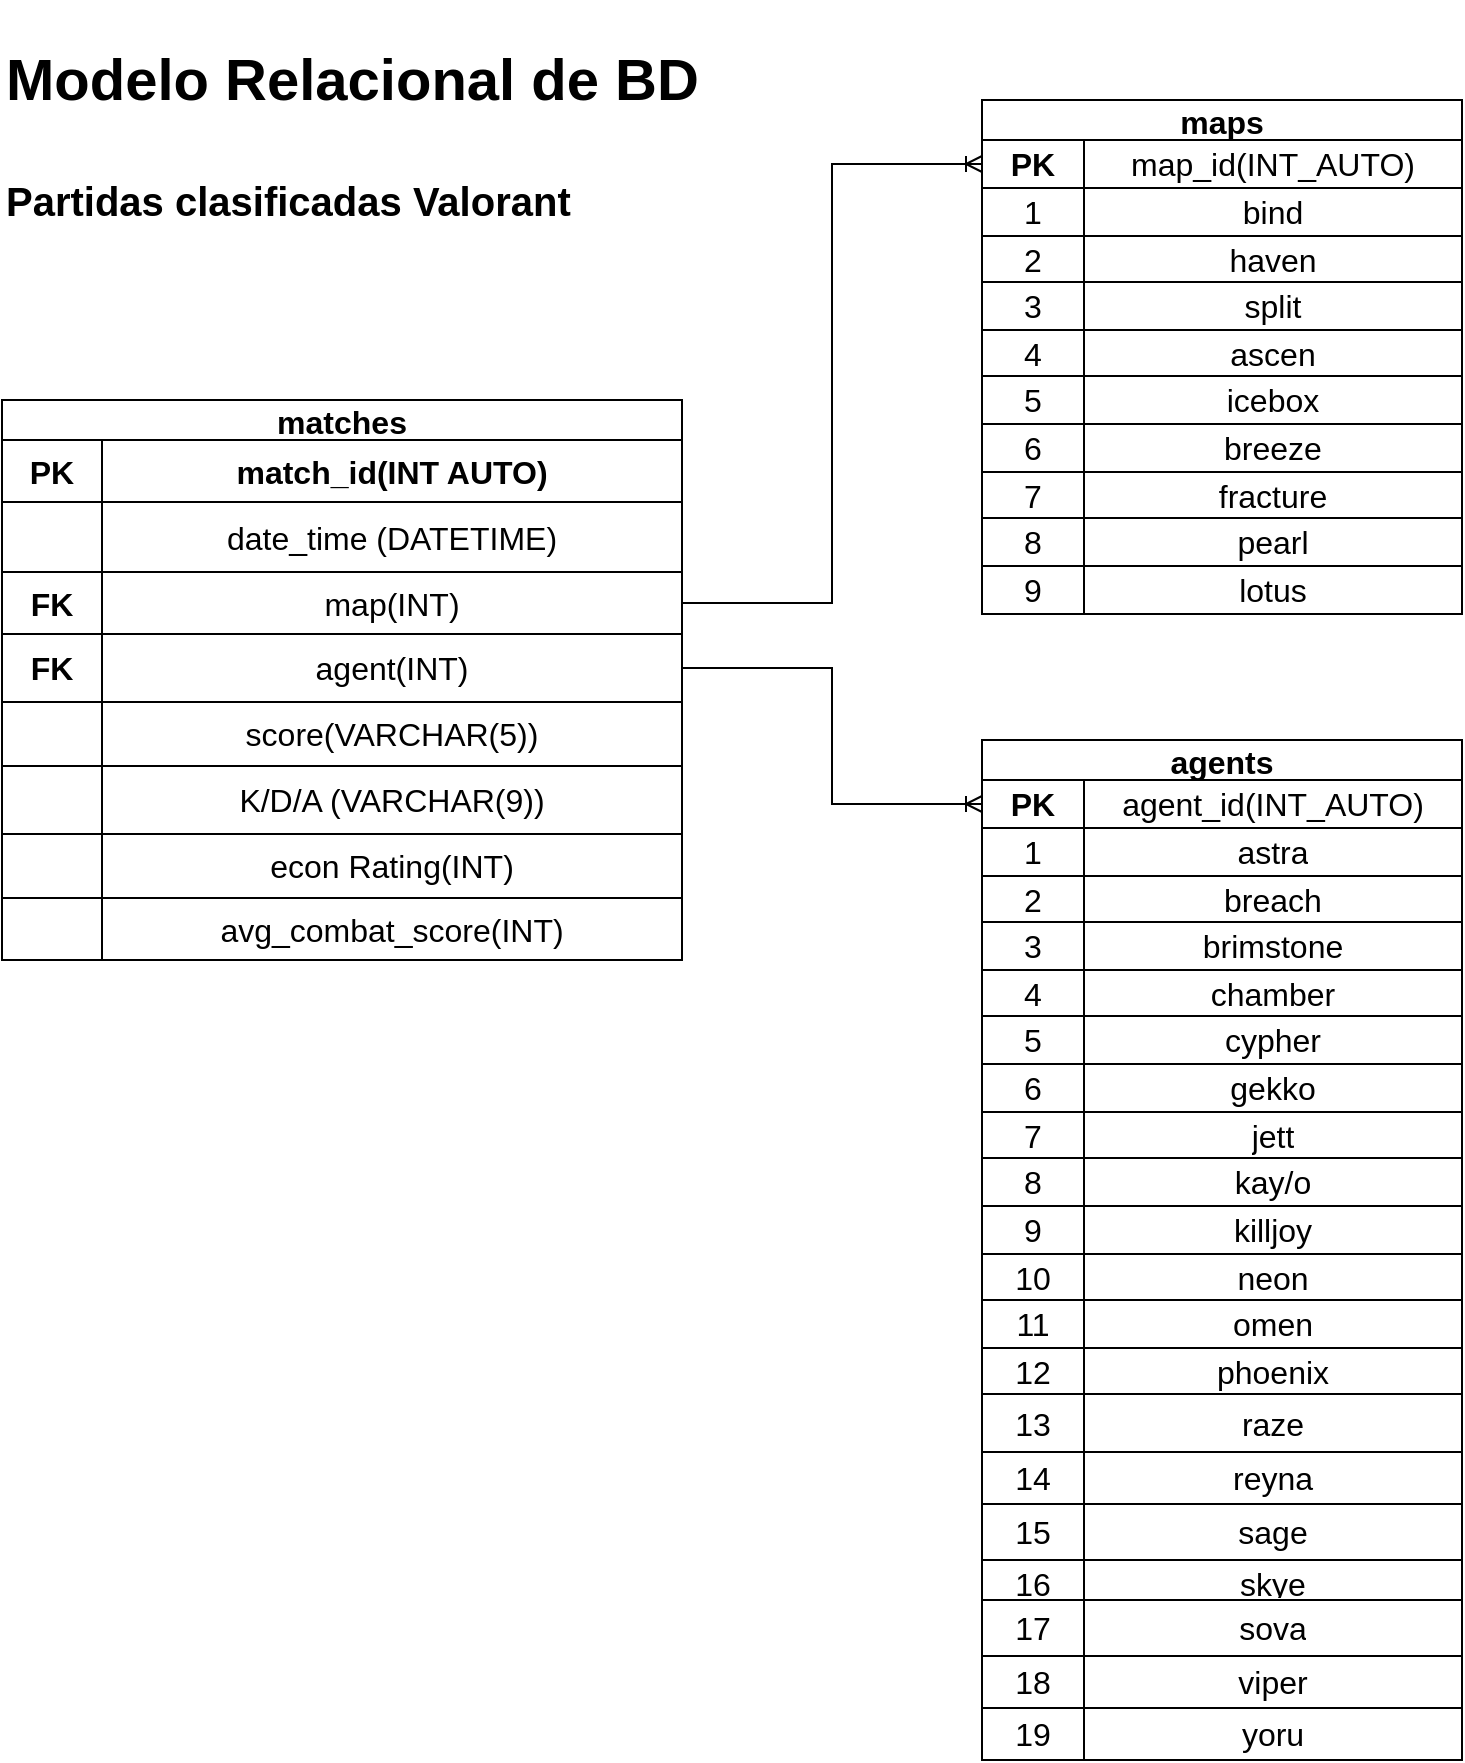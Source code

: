 <mxfile version="21.1.0">
  <diagram name="Page-1" id="9jt-Ksy0k1KrUPwHcIz0">
    <mxGraphModel dx="1078" dy="1704" grid="1" gridSize="10" guides="1" tooltips="1" connect="1" arrows="1" fold="1" page="1" pageScale="1" pageWidth="850" pageHeight="1100" math="0" shadow="0">
      <root>
        <mxCell id="0" />
        <mxCell id="1" parent="0" />
        <mxCell id="o6MVL9wAELzBekAkcaxR-25" value="Modelo Relacional de BD" style="text;html=1;strokeColor=none;fillColor=none;align=left;verticalAlign=middle;whiteSpace=wrap;rounded=0;fontSize=29;fontStyle=1" vertex="1" parent="1">
          <mxGeometry x="30" y="30" width="360" height="80" as="geometry" />
        </mxCell>
        <mxCell id="o6MVL9wAELzBekAkcaxR-26" value="&lt;font style=&quot;font-size: 20px;&quot;&gt;Partidas clasificadas Valorant&lt;/font&gt;" style="text;html=1;strokeColor=none;fillColor=none;align=left;verticalAlign=middle;whiteSpace=wrap;rounded=0;fontSize=24;fontStyle=1" vertex="1" parent="1">
          <mxGeometry x="30" y="110" width="320" height="40" as="geometry" />
        </mxCell>
        <mxCell id="o6MVL9wAELzBekAkcaxR-37" value="matches" style="shape=table;startSize=20;container=1;collapsible=0;childLayout=tableLayout;strokeColor=default;fontSize=16;fontStyle=1" vertex="1" parent="1">
          <mxGeometry x="30" y="230" width="340" height="280" as="geometry" />
        </mxCell>
        <mxCell id="o6MVL9wAELzBekAkcaxR-38" value="" style="shape=tableRow;horizontal=0;startSize=0;swimlaneHead=0;swimlaneBody=0;strokeColor=inherit;top=0;left=0;bottom=0;right=0;collapsible=0;dropTarget=0;fillColor=none;points=[[0,0.5],[1,0.5]];portConstraint=eastwest;fontSize=16;" vertex="1" parent="o6MVL9wAELzBekAkcaxR-37">
          <mxGeometry y="20" width="340" height="31" as="geometry" />
        </mxCell>
        <mxCell id="o6MVL9wAELzBekAkcaxR-39" value="&lt;b&gt;PK&lt;/b&gt;" style="shape=partialRectangle;html=1;whiteSpace=wrap;connectable=0;strokeColor=inherit;overflow=hidden;fillColor=none;top=0;left=0;bottom=0;right=0;pointerEvents=1;fontSize=16;" vertex="1" parent="o6MVL9wAELzBekAkcaxR-38">
          <mxGeometry width="50" height="31" as="geometry">
            <mxRectangle width="50" height="31" as="alternateBounds" />
          </mxGeometry>
        </mxCell>
        <mxCell id="o6MVL9wAELzBekAkcaxR-40" value="&lt;b&gt;match_id(INT AUTO)&lt;/b&gt;" style="shape=partialRectangle;html=1;whiteSpace=wrap;connectable=0;strokeColor=inherit;overflow=hidden;fillColor=none;top=0;left=0;bottom=0;right=0;pointerEvents=1;fontSize=16;" vertex="1" parent="o6MVL9wAELzBekAkcaxR-38">
          <mxGeometry x="50" width="290" height="31" as="geometry">
            <mxRectangle width="290" height="31" as="alternateBounds" />
          </mxGeometry>
        </mxCell>
        <mxCell id="o6MVL9wAELzBekAkcaxR-42" value="" style="shape=tableRow;horizontal=0;startSize=0;swimlaneHead=0;swimlaneBody=0;strokeColor=inherit;top=0;left=0;bottom=0;right=0;collapsible=0;dropTarget=0;fillColor=none;points=[[0,0.5],[1,0.5]];portConstraint=eastwest;fontSize=16;" vertex="1" parent="o6MVL9wAELzBekAkcaxR-37">
          <mxGeometry y="51" width="340" height="35" as="geometry" />
        </mxCell>
        <mxCell id="o6MVL9wAELzBekAkcaxR-43" value="" style="shape=partialRectangle;html=1;whiteSpace=wrap;connectable=0;strokeColor=inherit;overflow=hidden;fillColor=none;top=0;left=0;bottom=0;right=0;pointerEvents=1;fontSize=16;" vertex="1" parent="o6MVL9wAELzBekAkcaxR-42">
          <mxGeometry width="50" height="35" as="geometry">
            <mxRectangle width="50" height="35" as="alternateBounds" />
          </mxGeometry>
        </mxCell>
        <mxCell id="o6MVL9wAELzBekAkcaxR-44" value="date_time (DATETIME)" style="shape=partialRectangle;html=1;whiteSpace=wrap;connectable=0;strokeColor=inherit;overflow=hidden;fillColor=none;top=0;left=0;bottom=0;right=0;pointerEvents=1;fontSize=16;" vertex="1" parent="o6MVL9wAELzBekAkcaxR-42">
          <mxGeometry x="50" width="290" height="35" as="geometry">
            <mxRectangle width="290" height="35" as="alternateBounds" />
          </mxGeometry>
        </mxCell>
        <mxCell id="o6MVL9wAELzBekAkcaxR-46" value="" style="shape=tableRow;horizontal=0;startSize=0;swimlaneHead=0;swimlaneBody=0;strokeColor=inherit;top=0;left=0;bottom=0;right=0;collapsible=0;dropTarget=0;fillColor=none;points=[[0,0.5],[1,0.5]];portConstraint=eastwest;fontSize=16;" vertex="1" parent="o6MVL9wAELzBekAkcaxR-37">
          <mxGeometry y="86" width="340" height="31" as="geometry" />
        </mxCell>
        <mxCell id="o6MVL9wAELzBekAkcaxR-47" value="&lt;b&gt;FK&lt;/b&gt;" style="shape=partialRectangle;html=1;whiteSpace=wrap;connectable=0;strokeColor=inherit;overflow=hidden;fillColor=none;top=0;left=0;bottom=0;right=0;pointerEvents=1;fontSize=16;" vertex="1" parent="o6MVL9wAELzBekAkcaxR-46">
          <mxGeometry width="50" height="31" as="geometry">
            <mxRectangle width="50" height="31" as="alternateBounds" />
          </mxGeometry>
        </mxCell>
        <mxCell id="o6MVL9wAELzBekAkcaxR-48" value="map(INT)" style="shape=partialRectangle;html=1;whiteSpace=wrap;connectable=0;strokeColor=inherit;overflow=hidden;fillColor=none;top=0;left=0;bottom=0;right=0;pointerEvents=1;fontSize=16;" vertex="1" parent="o6MVL9wAELzBekAkcaxR-46">
          <mxGeometry x="50" width="290" height="31" as="geometry">
            <mxRectangle width="290" height="31" as="alternateBounds" />
          </mxGeometry>
        </mxCell>
        <mxCell id="o6MVL9wAELzBekAkcaxR-62" style="shape=tableRow;horizontal=0;startSize=0;swimlaneHead=0;swimlaneBody=0;strokeColor=inherit;top=0;left=0;bottom=0;right=0;collapsible=0;dropTarget=0;fillColor=none;points=[[0,0.5],[1,0.5]];portConstraint=eastwest;fontSize=16;" vertex="1" parent="o6MVL9wAELzBekAkcaxR-37">
          <mxGeometry y="117" width="340" height="34" as="geometry" />
        </mxCell>
        <mxCell id="o6MVL9wAELzBekAkcaxR-63" value="&lt;b&gt;FK&lt;/b&gt;" style="shape=partialRectangle;html=1;whiteSpace=wrap;connectable=0;strokeColor=inherit;overflow=hidden;fillColor=none;top=0;left=0;bottom=0;right=0;pointerEvents=1;fontSize=16;" vertex="1" parent="o6MVL9wAELzBekAkcaxR-62">
          <mxGeometry width="50" height="34" as="geometry">
            <mxRectangle width="50" height="34" as="alternateBounds" />
          </mxGeometry>
        </mxCell>
        <mxCell id="o6MVL9wAELzBekAkcaxR-64" value="agent(INT)" style="shape=partialRectangle;html=1;whiteSpace=wrap;connectable=0;strokeColor=inherit;overflow=hidden;fillColor=none;top=0;left=0;bottom=0;right=0;pointerEvents=1;fontSize=16;" vertex="1" parent="o6MVL9wAELzBekAkcaxR-62">
          <mxGeometry x="50" width="290" height="34" as="geometry">
            <mxRectangle width="290" height="34" as="alternateBounds" />
          </mxGeometry>
        </mxCell>
        <mxCell id="o6MVL9wAELzBekAkcaxR-59" style="shape=tableRow;horizontal=0;startSize=0;swimlaneHead=0;swimlaneBody=0;strokeColor=inherit;top=0;left=0;bottom=0;right=0;collapsible=0;dropTarget=0;fillColor=none;points=[[0,0.5],[1,0.5]];portConstraint=eastwest;fontSize=16;" vertex="1" parent="o6MVL9wAELzBekAkcaxR-37">
          <mxGeometry y="151" width="340" height="32" as="geometry" />
        </mxCell>
        <mxCell id="o6MVL9wAELzBekAkcaxR-60" style="shape=partialRectangle;html=1;whiteSpace=wrap;connectable=0;strokeColor=inherit;overflow=hidden;fillColor=none;top=0;left=0;bottom=0;right=0;pointerEvents=1;fontSize=16;" vertex="1" parent="o6MVL9wAELzBekAkcaxR-59">
          <mxGeometry width="50" height="32" as="geometry">
            <mxRectangle width="50" height="32" as="alternateBounds" />
          </mxGeometry>
        </mxCell>
        <mxCell id="o6MVL9wAELzBekAkcaxR-61" value="score(VARCHAR(5))" style="shape=partialRectangle;html=1;whiteSpace=wrap;connectable=0;strokeColor=inherit;overflow=hidden;fillColor=none;top=0;left=0;bottom=0;right=0;pointerEvents=1;fontSize=16;" vertex="1" parent="o6MVL9wAELzBekAkcaxR-59">
          <mxGeometry x="50" width="290" height="32" as="geometry">
            <mxRectangle width="290" height="32" as="alternateBounds" />
          </mxGeometry>
        </mxCell>
        <mxCell id="o6MVL9wAELzBekAkcaxR-56" style="shape=tableRow;horizontal=0;startSize=0;swimlaneHead=0;swimlaneBody=0;strokeColor=inherit;top=0;left=0;bottom=0;right=0;collapsible=0;dropTarget=0;fillColor=none;points=[[0,0.5],[1,0.5]];portConstraint=eastwest;fontSize=16;" vertex="1" parent="o6MVL9wAELzBekAkcaxR-37">
          <mxGeometry y="183" width="340" height="34" as="geometry" />
        </mxCell>
        <mxCell id="o6MVL9wAELzBekAkcaxR-57" style="shape=partialRectangle;html=1;whiteSpace=wrap;connectable=0;strokeColor=inherit;overflow=hidden;fillColor=none;top=0;left=0;bottom=0;right=0;pointerEvents=1;fontSize=16;" vertex="1" parent="o6MVL9wAELzBekAkcaxR-56">
          <mxGeometry width="50" height="34" as="geometry">
            <mxRectangle width="50" height="34" as="alternateBounds" />
          </mxGeometry>
        </mxCell>
        <mxCell id="o6MVL9wAELzBekAkcaxR-58" value="K/D/A (VARCHAR(9))" style="shape=partialRectangle;html=1;whiteSpace=wrap;connectable=0;strokeColor=inherit;overflow=hidden;fillColor=none;top=0;left=0;bottom=0;right=0;pointerEvents=1;fontSize=16;" vertex="1" parent="o6MVL9wAELzBekAkcaxR-56">
          <mxGeometry x="50" width="290" height="34" as="geometry">
            <mxRectangle width="290" height="34" as="alternateBounds" />
          </mxGeometry>
        </mxCell>
        <mxCell id="o6MVL9wAELzBekAkcaxR-53" style="shape=tableRow;horizontal=0;startSize=0;swimlaneHead=0;swimlaneBody=0;strokeColor=inherit;top=0;left=0;bottom=0;right=0;collapsible=0;dropTarget=0;fillColor=none;points=[[0,0.5],[1,0.5]];portConstraint=eastwest;fontSize=16;" vertex="1" parent="o6MVL9wAELzBekAkcaxR-37">
          <mxGeometry y="217" width="340" height="32" as="geometry" />
        </mxCell>
        <mxCell id="o6MVL9wAELzBekAkcaxR-54" style="shape=partialRectangle;html=1;whiteSpace=wrap;connectable=0;strokeColor=inherit;overflow=hidden;fillColor=none;top=0;left=0;bottom=0;right=0;pointerEvents=1;fontSize=16;" vertex="1" parent="o6MVL9wAELzBekAkcaxR-53">
          <mxGeometry width="50" height="32" as="geometry">
            <mxRectangle width="50" height="32" as="alternateBounds" />
          </mxGeometry>
        </mxCell>
        <mxCell id="o6MVL9wAELzBekAkcaxR-55" value="econ Rating(INT)" style="shape=partialRectangle;html=1;whiteSpace=wrap;connectable=0;strokeColor=inherit;overflow=hidden;fillColor=none;top=0;left=0;bottom=0;right=0;pointerEvents=1;fontSize=16;" vertex="1" parent="o6MVL9wAELzBekAkcaxR-53">
          <mxGeometry x="50" width="290" height="32" as="geometry">
            <mxRectangle width="290" height="32" as="alternateBounds" />
          </mxGeometry>
        </mxCell>
        <mxCell id="o6MVL9wAELzBekAkcaxR-65" style="shape=tableRow;horizontal=0;startSize=0;swimlaneHead=0;swimlaneBody=0;strokeColor=inherit;top=0;left=0;bottom=0;right=0;collapsible=0;dropTarget=0;fillColor=none;points=[[0,0.5],[1,0.5]];portConstraint=eastwest;fontSize=16;" vertex="1" parent="o6MVL9wAELzBekAkcaxR-37">
          <mxGeometry y="249" width="340" height="31" as="geometry" />
        </mxCell>
        <mxCell id="o6MVL9wAELzBekAkcaxR-66" style="shape=partialRectangle;html=1;whiteSpace=wrap;connectable=0;strokeColor=inherit;overflow=hidden;fillColor=none;top=0;left=0;bottom=0;right=0;pointerEvents=1;fontSize=16;" vertex="1" parent="o6MVL9wAELzBekAkcaxR-65">
          <mxGeometry width="50" height="31" as="geometry">
            <mxRectangle width="50" height="31" as="alternateBounds" />
          </mxGeometry>
        </mxCell>
        <mxCell id="o6MVL9wAELzBekAkcaxR-67" value="avg_combat_score(INT)" style="shape=partialRectangle;html=1;whiteSpace=wrap;connectable=0;strokeColor=inherit;overflow=hidden;fillColor=none;top=0;left=0;bottom=0;right=0;pointerEvents=1;fontSize=16;" vertex="1" parent="o6MVL9wAELzBekAkcaxR-65">
          <mxGeometry x="50" width="290" height="31" as="geometry">
            <mxRectangle width="290" height="31" as="alternateBounds" />
          </mxGeometry>
        </mxCell>
        <mxCell id="o6MVL9wAELzBekAkcaxR-93" value="agents" style="shape=table;startSize=20;container=1;collapsible=0;childLayout=tableLayout;strokeColor=default;fontSize=16;fontStyle=1" vertex="1" parent="1">
          <mxGeometry x="520" y="400" width="240" height="510" as="geometry" />
        </mxCell>
        <mxCell id="o6MVL9wAELzBekAkcaxR-255" style="shape=tableRow;horizontal=0;startSize=0;swimlaneHead=0;swimlaneBody=0;strokeColor=inherit;top=0;left=0;bottom=0;right=0;collapsible=0;dropTarget=0;fillColor=none;points=[[0,0.5],[1,0.5]];portConstraint=eastwest;fontSize=16;" vertex="1" parent="o6MVL9wAELzBekAkcaxR-93">
          <mxGeometry y="20" width="240" height="24" as="geometry" />
        </mxCell>
        <mxCell id="o6MVL9wAELzBekAkcaxR-256" value="&lt;b&gt;PK&lt;/b&gt;" style="shape=partialRectangle;html=1;whiteSpace=wrap;connectable=0;strokeColor=inherit;overflow=hidden;fillColor=none;top=0;left=0;bottom=0;right=0;pointerEvents=1;fontSize=16;" vertex="1" parent="o6MVL9wAELzBekAkcaxR-255">
          <mxGeometry width="51" height="24" as="geometry">
            <mxRectangle width="51" height="24" as="alternateBounds" />
          </mxGeometry>
        </mxCell>
        <mxCell id="o6MVL9wAELzBekAkcaxR-257" value="agent_id(INT_AUTO)" style="shape=partialRectangle;html=1;whiteSpace=wrap;connectable=0;strokeColor=inherit;overflow=hidden;fillColor=none;top=0;left=0;bottom=0;right=0;pointerEvents=1;fontSize=16;" vertex="1" parent="o6MVL9wAELzBekAkcaxR-255">
          <mxGeometry x="51" width="189" height="24" as="geometry">
            <mxRectangle width="189" height="24" as="alternateBounds" />
          </mxGeometry>
        </mxCell>
        <mxCell id="o6MVL9wAELzBekAkcaxR-94" value="" style="shape=tableRow;horizontal=0;startSize=0;swimlaneHead=0;swimlaneBody=0;strokeColor=inherit;top=0;left=0;bottom=0;right=0;collapsible=0;dropTarget=0;fillColor=none;points=[[0,0.5],[1,0.5]];portConstraint=eastwest;fontSize=16;" vertex="1" parent="o6MVL9wAELzBekAkcaxR-93">
          <mxGeometry y="44" width="240" height="24" as="geometry" />
        </mxCell>
        <mxCell id="o6MVL9wAELzBekAkcaxR-233" value="1" style="shape=partialRectangle;html=1;whiteSpace=wrap;connectable=0;strokeColor=inherit;overflow=hidden;fillColor=none;top=0;left=0;bottom=0;right=0;pointerEvents=1;fontSize=16;" vertex="1" parent="o6MVL9wAELzBekAkcaxR-94">
          <mxGeometry width="51" height="24" as="geometry">
            <mxRectangle width="51" height="24" as="alternateBounds" />
          </mxGeometry>
        </mxCell>
        <mxCell id="o6MVL9wAELzBekAkcaxR-95" value="astra" style="shape=partialRectangle;html=1;whiteSpace=wrap;connectable=0;strokeColor=inherit;overflow=hidden;fillColor=none;top=0;left=0;bottom=0;right=0;pointerEvents=1;fontSize=16;" vertex="1" parent="o6MVL9wAELzBekAkcaxR-94">
          <mxGeometry x="51" width="189" height="24" as="geometry">
            <mxRectangle width="189" height="24" as="alternateBounds" />
          </mxGeometry>
        </mxCell>
        <mxCell id="o6MVL9wAELzBekAkcaxR-163" style="shape=tableRow;horizontal=0;startSize=0;swimlaneHead=0;swimlaneBody=0;strokeColor=inherit;top=0;left=0;bottom=0;right=0;collapsible=0;dropTarget=0;fillColor=none;points=[[0,0.5],[1,0.5]];portConstraint=eastwest;fontSize=16;" vertex="1" parent="o6MVL9wAELzBekAkcaxR-93">
          <mxGeometry y="68" width="240" height="23" as="geometry" />
        </mxCell>
        <mxCell id="o6MVL9wAELzBekAkcaxR-234" value="2" style="shape=partialRectangle;html=1;whiteSpace=wrap;connectable=0;strokeColor=inherit;overflow=hidden;fillColor=none;top=0;left=0;bottom=0;right=0;pointerEvents=1;fontSize=16;" vertex="1" parent="o6MVL9wAELzBekAkcaxR-163">
          <mxGeometry width="51" height="23" as="geometry">
            <mxRectangle width="51" height="23" as="alternateBounds" />
          </mxGeometry>
        </mxCell>
        <mxCell id="o6MVL9wAELzBekAkcaxR-164" value="&lt;div&gt;breach&lt;/div&gt;" style="shape=partialRectangle;html=1;whiteSpace=wrap;connectable=0;strokeColor=inherit;overflow=hidden;fillColor=none;top=0;left=0;bottom=0;right=0;pointerEvents=1;fontSize=16;" vertex="1" parent="o6MVL9wAELzBekAkcaxR-163">
          <mxGeometry x="51" width="189" height="23" as="geometry">
            <mxRectangle width="189" height="23" as="alternateBounds" />
          </mxGeometry>
        </mxCell>
        <mxCell id="o6MVL9wAELzBekAkcaxR-161" style="shape=tableRow;horizontal=0;startSize=0;swimlaneHead=0;swimlaneBody=0;strokeColor=inherit;top=0;left=0;bottom=0;right=0;collapsible=0;dropTarget=0;fillColor=none;points=[[0,0.5],[1,0.5]];portConstraint=eastwest;fontSize=16;" vertex="1" parent="o6MVL9wAELzBekAkcaxR-93">
          <mxGeometry y="91" width="240" height="24" as="geometry" />
        </mxCell>
        <mxCell id="o6MVL9wAELzBekAkcaxR-235" value="3" style="shape=partialRectangle;html=1;whiteSpace=wrap;connectable=0;strokeColor=inherit;overflow=hidden;fillColor=none;top=0;left=0;bottom=0;right=0;pointerEvents=1;fontSize=16;" vertex="1" parent="o6MVL9wAELzBekAkcaxR-161">
          <mxGeometry width="51" height="24" as="geometry">
            <mxRectangle width="51" height="24" as="alternateBounds" />
          </mxGeometry>
        </mxCell>
        <mxCell id="o6MVL9wAELzBekAkcaxR-162" value="brimstone" style="shape=partialRectangle;html=1;whiteSpace=wrap;connectable=0;strokeColor=inherit;overflow=hidden;fillColor=none;top=0;left=0;bottom=0;right=0;pointerEvents=1;fontSize=16;" vertex="1" parent="o6MVL9wAELzBekAkcaxR-161">
          <mxGeometry x="51" width="189" height="24" as="geometry">
            <mxRectangle width="189" height="24" as="alternateBounds" />
          </mxGeometry>
        </mxCell>
        <mxCell id="o6MVL9wAELzBekAkcaxR-159" style="shape=tableRow;horizontal=0;startSize=0;swimlaneHead=0;swimlaneBody=0;strokeColor=inherit;top=0;left=0;bottom=0;right=0;collapsible=0;dropTarget=0;fillColor=none;points=[[0,0.5],[1,0.5]];portConstraint=eastwest;fontSize=16;" vertex="1" parent="o6MVL9wAELzBekAkcaxR-93">
          <mxGeometry y="115" width="240" height="23" as="geometry" />
        </mxCell>
        <mxCell id="o6MVL9wAELzBekAkcaxR-236" value="4" style="shape=partialRectangle;html=1;whiteSpace=wrap;connectable=0;strokeColor=inherit;overflow=hidden;fillColor=none;top=0;left=0;bottom=0;right=0;pointerEvents=1;fontSize=16;" vertex="1" parent="o6MVL9wAELzBekAkcaxR-159">
          <mxGeometry width="51" height="23" as="geometry">
            <mxRectangle width="51" height="23" as="alternateBounds" />
          </mxGeometry>
        </mxCell>
        <mxCell id="o6MVL9wAELzBekAkcaxR-160" value="chamber" style="shape=partialRectangle;html=1;whiteSpace=wrap;connectable=0;strokeColor=inherit;overflow=hidden;fillColor=none;top=0;left=0;bottom=0;right=0;pointerEvents=1;fontSize=16;" vertex="1" parent="o6MVL9wAELzBekAkcaxR-159">
          <mxGeometry x="51" width="189" height="23" as="geometry">
            <mxRectangle width="189" height="23" as="alternateBounds" />
          </mxGeometry>
        </mxCell>
        <mxCell id="o6MVL9wAELzBekAkcaxR-157" style="shape=tableRow;horizontal=0;startSize=0;swimlaneHead=0;swimlaneBody=0;strokeColor=inherit;top=0;left=0;bottom=0;right=0;collapsible=0;dropTarget=0;fillColor=none;points=[[0,0.5],[1,0.5]];portConstraint=eastwest;fontSize=16;" vertex="1" parent="o6MVL9wAELzBekAkcaxR-93">
          <mxGeometry y="138" width="240" height="24" as="geometry" />
        </mxCell>
        <mxCell id="o6MVL9wAELzBekAkcaxR-237" value="5" style="shape=partialRectangle;html=1;whiteSpace=wrap;connectable=0;strokeColor=inherit;overflow=hidden;fillColor=none;top=0;left=0;bottom=0;right=0;pointerEvents=1;fontSize=16;" vertex="1" parent="o6MVL9wAELzBekAkcaxR-157">
          <mxGeometry width="51" height="24" as="geometry">
            <mxRectangle width="51" height="24" as="alternateBounds" />
          </mxGeometry>
        </mxCell>
        <mxCell id="o6MVL9wAELzBekAkcaxR-158" value="cypher" style="shape=partialRectangle;html=1;whiteSpace=wrap;connectable=0;strokeColor=inherit;overflow=hidden;fillColor=none;top=0;left=0;bottom=0;right=0;pointerEvents=1;fontSize=16;" vertex="1" parent="o6MVL9wAELzBekAkcaxR-157">
          <mxGeometry x="51" width="189" height="24" as="geometry">
            <mxRectangle width="189" height="24" as="alternateBounds" />
          </mxGeometry>
        </mxCell>
        <mxCell id="o6MVL9wAELzBekAkcaxR-155" style="shape=tableRow;horizontal=0;startSize=0;swimlaneHead=0;swimlaneBody=0;strokeColor=inherit;top=0;left=0;bottom=0;right=0;collapsible=0;dropTarget=0;fillColor=none;points=[[0,0.5],[1,0.5]];portConstraint=eastwest;fontSize=16;" vertex="1" parent="o6MVL9wAELzBekAkcaxR-93">
          <mxGeometry y="162" width="240" height="24" as="geometry" />
        </mxCell>
        <mxCell id="o6MVL9wAELzBekAkcaxR-238" value="6" style="shape=partialRectangle;html=1;whiteSpace=wrap;connectable=0;strokeColor=inherit;overflow=hidden;fillColor=none;top=0;left=0;bottom=0;right=0;pointerEvents=1;fontSize=16;" vertex="1" parent="o6MVL9wAELzBekAkcaxR-155">
          <mxGeometry width="51" height="24" as="geometry">
            <mxRectangle width="51" height="24" as="alternateBounds" />
          </mxGeometry>
        </mxCell>
        <mxCell id="o6MVL9wAELzBekAkcaxR-156" value="gekko" style="shape=partialRectangle;html=1;whiteSpace=wrap;connectable=0;strokeColor=inherit;overflow=hidden;fillColor=none;top=0;left=0;bottom=0;right=0;pointerEvents=1;fontSize=16;" vertex="1" parent="o6MVL9wAELzBekAkcaxR-155">
          <mxGeometry x="51" width="189" height="24" as="geometry">
            <mxRectangle width="189" height="24" as="alternateBounds" />
          </mxGeometry>
        </mxCell>
        <mxCell id="o6MVL9wAELzBekAkcaxR-153" style="shape=tableRow;horizontal=0;startSize=0;swimlaneHead=0;swimlaneBody=0;strokeColor=inherit;top=0;left=0;bottom=0;right=0;collapsible=0;dropTarget=0;fillColor=none;points=[[0,0.5],[1,0.5]];portConstraint=eastwest;fontSize=16;" vertex="1" parent="o6MVL9wAELzBekAkcaxR-93">
          <mxGeometry y="186" width="240" height="23" as="geometry" />
        </mxCell>
        <mxCell id="o6MVL9wAELzBekAkcaxR-239" value="7" style="shape=partialRectangle;html=1;whiteSpace=wrap;connectable=0;strokeColor=inherit;overflow=hidden;fillColor=none;top=0;left=0;bottom=0;right=0;pointerEvents=1;fontSize=16;" vertex="1" parent="o6MVL9wAELzBekAkcaxR-153">
          <mxGeometry width="51" height="23" as="geometry">
            <mxRectangle width="51" height="23" as="alternateBounds" />
          </mxGeometry>
        </mxCell>
        <mxCell id="o6MVL9wAELzBekAkcaxR-154" value="jett" style="shape=partialRectangle;html=1;whiteSpace=wrap;connectable=0;strokeColor=inherit;overflow=hidden;fillColor=none;top=0;left=0;bottom=0;right=0;pointerEvents=1;fontSize=16;" vertex="1" parent="o6MVL9wAELzBekAkcaxR-153">
          <mxGeometry x="51" width="189" height="23" as="geometry">
            <mxRectangle width="189" height="23" as="alternateBounds" />
          </mxGeometry>
        </mxCell>
        <mxCell id="o6MVL9wAELzBekAkcaxR-151" style="shape=tableRow;horizontal=0;startSize=0;swimlaneHead=0;swimlaneBody=0;strokeColor=inherit;top=0;left=0;bottom=0;right=0;collapsible=0;dropTarget=0;fillColor=none;points=[[0,0.5],[1,0.5]];portConstraint=eastwest;fontSize=16;" vertex="1" parent="o6MVL9wAELzBekAkcaxR-93">
          <mxGeometry y="209" width="240" height="24" as="geometry" />
        </mxCell>
        <mxCell id="o6MVL9wAELzBekAkcaxR-240" value="8" style="shape=partialRectangle;html=1;whiteSpace=wrap;connectable=0;strokeColor=inherit;overflow=hidden;fillColor=none;top=0;left=0;bottom=0;right=0;pointerEvents=1;fontSize=16;" vertex="1" parent="o6MVL9wAELzBekAkcaxR-151">
          <mxGeometry width="51" height="24" as="geometry">
            <mxRectangle width="51" height="24" as="alternateBounds" />
          </mxGeometry>
        </mxCell>
        <mxCell id="o6MVL9wAELzBekAkcaxR-152" value="kay/o" style="shape=partialRectangle;html=1;whiteSpace=wrap;connectable=0;strokeColor=inherit;overflow=hidden;fillColor=none;top=0;left=0;bottom=0;right=0;pointerEvents=1;fontSize=16;" vertex="1" parent="o6MVL9wAELzBekAkcaxR-151">
          <mxGeometry x="51" width="189" height="24" as="geometry">
            <mxRectangle width="189" height="24" as="alternateBounds" />
          </mxGeometry>
        </mxCell>
        <mxCell id="o6MVL9wAELzBekAkcaxR-149" style="shape=tableRow;horizontal=0;startSize=0;swimlaneHead=0;swimlaneBody=0;strokeColor=inherit;top=0;left=0;bottom=0;right=0;collapsible=0;dropTarget=0;fillColor=none;points=[[0,0.5],[1,0.5]];portConstraint=eastwest;fontSize=16;" vertex="1" parent="o6MVL9wAELzBekAkcaxR-93">
          <mxGeometry y="233" width="240" height="24" as="geometry" />
        </mxCell>
        <mxCell id="o6MVL9wAELzBekAkcaxR-241" value="9" style="shape=partialRectangle;html=1;whiteSpace=wrap;connectable=0;strokeColor=inherit;overflow=hidden;fillColor=none;top=0;left=0;bottom=0;right=0;pointerEvents=1;fontSize=16;" vertex="1" parent="o6MVL9wAELzBekAkcaxR-149">
          <mxGeometry width="51" height="24" as="geometry">
            <mxRectangle width="51" height="24" as="alternateBounds" />
          </mxGeometry>
        </mxCell>
        <mxCell id="o6MVL9wAELzBekAkcaxR-150" value="killjoy" style="shape=partialRectangle;html=1;whiteSpace=wrap;connectable=0;strokeColor=inherit;overflow=hidden;fillColor=none;top=0;left=0;bottom=0;right=0;pointerEvents=1;fontSize=16;" vertex="1" parent="o6MVL9wAELzBekAkcaxR-149">
          <mxGeometry x="51" width="189" height="24" as="geometry">
            <mxRectangle width="189" height="24" as="alternateBounds" />
          </mxGeometry>
        </mxCell>
        <mxCell id="o6MVL9wAELzBekAkcaxR-147" style="shape=tableRow;horizontal=0;startSize=0;swimlaneHead=0;swimlaneBody=0;strokeColor=inherit;top=0;left=0;bottom=0;right=0;collapsible=0;dropTarget=0;fillColor=none;points=[[0,0.5],[1,0.5]];portConstraint=eastwest;fontSize=16;" vertex="1" parent="o6MVL9wAELzBekAkcaxR-93">
          <mxGeometry y="257" width="240" height="23" as="geometry" />
        </mxCell>
        <mxCell id="o6MVL9wAELzBekAkcaxR-242" value="10" style="shape=partialRectangle;html=1;whiteSpace=wrap;connectable=0;strokeColor=inherit;overflow=hidden;fillColor=none;top=0;left=0;bottom=0;right=0;pointerEvents=1;fontSize=16;" vertex="1" parent="o6MVL9wAELzBekAkcaxR-147">
          <mxGeometry width="51" height="23" as="geometry">
            <mxRectangle width="51" height="23" as="alternateBounds" />
          </mxGeometry>
        </mxCell>
        <mxCell id="o6MVL9wAELzBekAkcaxR-148" value="neon" style="shape=partialRectangle;html=1;whiteSpace=wrap;connectable=0;strokeColor=inherit;overflow=hidden;fillColor=none;top=0;left=0;bottom=0;right=0;pointerEvents=1;fontSize=16;" vertex="1" parent="o6MVL9wAELzBekAkcaxR-147">
          <mxGeometry x="51" width="189" height="23" as="geometry">
            <mxRectangle width="189" height="23" as="alternateBounds" />
          </mxGeometry>
        </mxCell>
        <mxCell id="o6MVL9wAELzBekAkcaxR-145" style="shape=tableRow;horizontal=0;startSize=0;swimlaneHead=0;swimlaneBody=0;strokeColor=inherit;top=0;left=0;bottom=0;right=0;collapsible=0;dropTarget=0;fillColor=none;points=[[0,0.5],[1,0.5]];portConstraint=eastwest;fontSize=16;" vertex="1" parent="o6MVL9wAELzBekAkcaxR-93">
          <mxGeometry y="280" width="240" height="24" as="geometry" />
        </mxCell>
        <mxCell id="o6MVL9wAELzBekAkcaxR-243" value="11" style="shape=partialRectangle;html=1;whiteSpace=wrap;connectable=0;strokeColor=inherit;overflow=hidden;fillColor=none;top=0;left=0;bottom=0;right=0;pointerEvents=1;fontSize=16;" vertex="1" parent="o6MVL9wAELzBekAkcaxR-145">
          <mxGeometry width="51" height="24" as="geometry">
            <mxRectangle width="51" height="24" as="alternateBounds" />
          </mxGeometry>
        </mxCell>
        <mxCell id="o6MVL9wAELzBekAkcaxR-146" value="omen" style="shape=partialRectangle;html=1;whiteSpace=wrap;connectable=0;strokeColor=inherit;overflow=hidden;fillColor=none;top=0;left=0;bottom=0;right=0;pointerEvents=1;fontSize=16;" vertex="1" parent="o6MVL9wAELzBekAkcaxR-145">
          <mxGeometry x="51" width="189" height="24" as="geometry">
            <mxRectangle width="189" height="24" as="alternateBounds" />
          </mxGeometry>
        </mxCell>
        <mxCell id="o6MVL9wAELzBekAkcaxR-143" style="shape=tableRow;horizontal=0;startSize=0;swimlaneHead=0;swimlaneBody=0;strokeColor=inherit;top=0;left=0;bottom=0;right=0;collapsible=0;dropTarget=0;fillColor=none;points=[[0,0.5],[1,0.5]];portConstraint=eastwest;fontSize=16;" vertex="1" parent="o6MVL9wAELzBekAkcaxR-93">
          <mxGeometry y="304" width="240" height="23" as="geometry" />
        </mxCell>
        <mxCell id="o6MVL9wAELzBekAkcaxR-244" value="12" style="shape=partialRectangle;html=1;whiteSpace=wrap;connectable=0;strokeColor=inherit;overflow=hidden;fillColor=none;top=0;left=0;bottom=0;right=0;pointerEvents=1;fontSize=16;" vertex="1" parent="o6MVL9wAELzBekAkcaxR-143">
          <mxGeometry width="51" height="23" as="geometry">
            <mxRectangle width="51" height="23" as="alternateBounds" />
          </mxGeometry>
        </mxCell>
        <mxCell id="o6MVL9wAELzBekAkcaxR-144" value="phoenix" style="shape=partialRectangle;html=1;whiteSpace=wrap;connectable=0;strokeColor=inherit;overflow=hidden;fillColor=none;top=0;left=0;bottom=0;right=0;pointerEvents=1;fontSize=16;" vertex="1" parent="o6MVL9wAELzBekAkcaxR-143">
          <mxGeometry x="51" width="189" height="23" as="geometry">
            <mxRectangle width="189" height="23" as="alternateBounds" />
          </mxGeometry>
        </mxCell>
        <mxCell id="o6MVL9wAELzBekAkcaxR-97" value="" style="shape=tableRow;horizontal=0;startSize=0;swimlaneHead=0;swimlaneBody=0;strokeColor=inherit;top=0;left=0;bottom=0;right=0;collapsible=0;dropTarget=0;fillColor=none;points=[[0,0.5],[1,0.5]];portConstraint=eastwest;fontSize=16;" vertex="1" parent="o6MVL9wAELzBekAkcaxR-93">
          <mxGeometry y="327" width="240" height="29" as="geometry" />
        </mxCell>
        <mxCell id="o6MVL9wAELzBekAkcaxR-245" value="13" style="shape=partialRectangle;html=1;whiteSpace=wrap;connectable=0;strokeColor=inherit;overflow=hidden;fillColor=none;top=0;left=0;bottom=0;right=0;pointerEvents=1;fontSize=16;" vertex="1" parent="o6MVL9wAELzBekAkcaxR-97">
          <mxGeometry width="51" height="29" as="geometry">
            <mxRectangle width="51" height="29" as="alternateBounds" />
          </mxGeometry>
        </mxCell>
        <mxCell id="o6MVL9wAELzBekAkcaxR-98" value="raze" style="shape=partialRectangle;html=1;whiteSpace=wrap;connectable=0;strokeColor=inherit;overflow=hidden;fillColor=none;top=0;left=0;bottom=0;right=0;pointerEvents=1;fontSize=16;" vertex="1" parent="o6MVL9wAELzBekAkcaxR-97">
          <mxGeometry x="51" width="189" height="29" as="geometry">
            <mxRectangle width="189" height="29" as="alternateBounds" />
          </mxGeometry>
        </mxCell>
        <mxCell id="o6MVL9wAELzBekAkcaxR-100" value="" style="shape=tableRow;horizontal=0;startSize=0;swimlaneHead=0;swimlaneBody=0;strokeColor=inherit;top=0;left=0;bottom=0;right=0;collapsible=0;dropTarget=0;fillColor=none;points=[[0,0.5],[1,0.5]];portConstraint=eastwest;fontSize=16;" vertex="1" parent="o6MVL9wAELzBekAkcaxR-93">
          <mxGeometry y="356" width="240" height="26" as="geometry" />
        </mxCell>
        <mxCell id="o6MVL9wAELzBekAkcaxR-246" value="14" style="shape=partialRectangle;html=1;whiteSpace=wrap;connectable=0;strokeColor=inherit;overflow=hidden;fillColor=none;top=0;left=0;bottom=0;right=0;pointerEvents=1;fontSize=16;" vertex="1" parent="o6MVL9wAELzBekAkcaxR-100">
          <mxGeometry width="51" height="26" as="geometry">
            <mxRectangle width="51" height="26" as="alternateBounds" />
          </mxGeometry>
        </mxCell>
        <mxCell id="o6MVL9wAELzBekAkcaxR-101" value="reyna" style="shape=partialRectangle;html=1;whiteSpace=wrap;connectable=0;strokeColor=inherit;overflow=hidden;fillColor=none;top=0;left=0;bottom=0;right=0;pointerEvents=1;fontSize=16;" vertex="1" parent="o6MVL9wAELzBekAkcaxR-100">
          <mxGeometry x="51" width="189" height="26" as="geometry">
            <mxRectangle width="189" height="26" as="alternateBounds" />
          </mxGeometry>
        </mxCell>
        <mxCell id="o6MVL9wAELzBekAkcaxR-103" style="shape=tableRow;horizontal=0;startSize=0;swimlaneHead=0;swimlaneBody=0;strokeColor=inherit;top=0;left=0;bottom=0;right=0;collapsible=0;dropTarget=0;fillColor=none;points=[[0,0.5],[1,0.5]];portConstraint=eastwest;fontSize=16;" vertex="1" parent="o6MVL9wAELzBekAkcaxR-93">
          <mxGeometry y="382" width="240" height="28" as="geometry" />
        </mxCell>
        <mxCell id="o6MVL9wAELzBekAkcaxR-247" value="15" style="shape=partialRectangle;html=1;whiteSpace=wrap;connectable=0;strokeColor=inherit;overflow=hidden;fillColor=none;top=0;left=0;bottom=0;right=0;pointerEvents=1;fontSize=16;" vertex="1" parent="o6MVL9wAELzBekAkcaxR-103">
          <mxGeometry width="51" height="28" as="geometry">
            <mxRectangle width="51" height="28" as="alternateBounds" />
          </mxGeometry>
        </mxCell>
        <mxCell id="o6MVL9wAELzBekAkcaxR-104" value="sage" style="shape=partialRectangle;html=1;whiteSpace=wrap;connectable=0;strokeColor=inherit;overflow=hidden;fillColor=none;top=0;left=0;bottom=0;right=0;pointerEvents=1;fontSize=16;" vertex="1" parent="o6MVL9wAELzBekAkcaxR-103">
          <mxGeometry x="51" width="189" height="28" as="geometry">
            <mxRectangle width="189" height="28" as="alternateBounds" />
          </mxGeometry>
        </mxCell>
        <mxCell id="o6MVL9wAELzBekAkcaxR-106" style="shape=tableRow;horizontal=0;startSize=0;swimlaneHead=0;swimlaneBody=0;strokeColor=inherit;top=0;left=0;bottom=0;right=0;collapsible=0;dropTarget=0;fillColor=none;points=[[0,0.5],[1,0.5]];portConstraint=eastwest;fontSize=16;" vertex="1" parent="o6MVL9wAELzBekAkcaxR-93">
          <mxGeometry y="410" width="240" height="20" as="geometry" />
        </mxCell>
        <mxCell id="o6MVL9wAELzBekAkcaxR-248" value="16" style="shape=partialRectangle;html=1;whiteSpace=wrap;connectable=0;strokeColor=inherit;overflow=hidden;fillColor=none;top=0;left=0;bottom=0;right=0;pointerEvents=1;fontSize=16;" vertex="1" parent="o6MVL9wAELzBekAkcaxR-106">
          <mxGeometry width="51" height="20" as="geometry">
            <mxRectangle width="51" height="20" as="alternateBounds" />
          </mxGeometry>
        </mxCell>
        <mxCell id="o6MVL9wAELzBekAkcaxR-107" value="skye" style="shape=partialRectangle;html=1;whiteSpace=wrap;connectable=0;strokeColor=inherit;overflow=hidden;fillColor=none;top=0;left=0;bottom=0;right=0;pointerEvents=1;fontSize=16;" vertex="1" parent="o6MVL9wAELzBekAkcaxR-106">
          <mxGeometry x="51" width="189" height="20" as="geometry">
            <mxRectangle width="189" height="20" as="alternateBounds" />
          </mxGeometry>
        </mxCell>
        <mxCell id="o6MVL9wAELzBekAkcaxR-109" style="shape=tableRow;horizontal=0;startSize=0;swimlaneHead=0;swimlaneBody=0;strokeColor=inherit;top=0;left=0;bottom=0;right=0;collapsible=0;dropTarget=0;fillColor=none;points=[[0,0.5],[1,0.5]];portConstraint=eastwest;fontSize=16;" vertex="1" parent="o6MVL9wAELzBekAkcaxR-93">
          <mxGeometry y="430" width="240" height="28" as="geometry" />
        </mxCell>
        <mxCell id="o6MVL9wAELzBekAkcaxR-249" value="17" style="shape=partialRectangle;html=1;whiteSpace=wrap;connectable=0;strokeColor=inherit;overflow=hidden;fillColor=none;top=0;left=0;bottom=0;right=0;pointerEvents=1;fontSize=16;" vertex="1" parent="o6MVL9wAELzBekAkcaxR-109">
          <mxGeometry width="51" height="28" as="geometry">
            <mxRectangle width="51" height="28" as="alternateBounds" />
          </mxGeometry>
        </mxCell>
        <mxCell id="o6MVL9wAELzBekAkcaxR-110" value="sova" style="shape=partialRectangle;html=1;whiteSpace=wrap;connectable=0;strokeColor=inherit;overflow=hidden;fillColor=none;top=0;left=0;bottom=0;right=0;pointerEvents=1;fontSize=16;" vertex="1" parent="o6MVL9wAELzBekAkcaxR-109">
          <mxGeometry x="51" width="189" height="28" as="geometry">
            <mxRectangle width="189" height="28" as="alternateBounds" />
          </mxGeometry>
        </mxCell>
        <mxCell id="o6MVL9wAELzBekAkcaxR-112" style="shape=tableRow;horizontal=0;startSize=0;swimlaneHead=0;swimlaneBody=0;strokeColor=inherit;top=0;left=0;bottom=0;right=0;collapsible=0;dropTarget=0;fillColor=none;points=[[0,0.5],[1,0.5]];portConstraint=eastwest;fontSize=16;" vertex="1" parent="o6MVL9wAELzBekAkcaxR-93">
          <mxGeometry y="458" width="240" height="26" as="geometry" />
        </mxCell>
        <mxCell id="o6MVL9wAELzBekAkcaxR-250" value="18" style="shape=partialRectangle;html=1;whiteSpace=wrap;connectable=0;strokeColor=inherit;overflow=hidden;fillColor=none;top=0;left=0;bottom=0;right=0;pointerEvents=1;fontSize=16;" vertex="1" parent="o6MVL9wAELzBekAkcaxR-112">
          <mxGeometry width="51" height="26" as="geometry">
            <mxRectangle width="51" height="26" as="alternateBounds" />
          </mxGeometry>
        </mxCell>
        <mxCell id="o6MVL9wAELzBekAkcaxR-113" value="viper" style="shape=partialRectangle;html=1;whiteSpace=wrap;connectable=0;strokeColor=inherit;overflow=hidden;fillColor=none;top=0;left=0;bottom=0;right=0;pointerEvents=1;fontSize=16;" vertex="1" parent="o6MVL9wAELzBekAkcaxR-112">
          <mxGeometry x="51" width="189" height="26" as="geometry">
            <mxRectangle width="189" height="26" as="alternateBounds" />
          </mxGeometry>
        </mxCell>
        <mxCell id="o6MVL9wAELzBekAkcaxR-115" style="shape=tableRow;horizontal=0;startSize=0;swimlaneHead=0;swimlaneBody=0;strokeColor=inherit;top=0;left=0;bottom=0;right=0;collapsible=0;dropTarget=0;fillColor=none;points=[[0,0.5],[1,0.5]];portConstraint=eastwest;fontSize=16;" vertex="1" parent="o6MVL9wAELzBekAkcaxR-93">
          <mxGeometry y="484" width="240" height="26" as="geometry" />
        </mxCell>
        <mxCell id="o6MVL9wAELzBekAkcaxR-251" value="19" style="shape=partialRectangle;html=1;whiteSpace=wrap;connectable=0;strokeColor=inherit;overflow=hidden;fillColor=none;top=0;left=0;bottom=0;right=0;pointerEvents=1;fontSize=16;" vertex="1" parent="o6MVL9wAELzBekAkcaxR-115">
          <mxGeometry width="51" height="26" as="geometry">
            <mxRectangle width="51" height="26" as="alternateBounds" />
          </mxGeometry>
        </mxCell>
        <mxCell id="o6MVL9wAELzBekAkcaxR-116" value="yoru" style="shape=partialRectangle;html=1;whiteSpace=wrap;connectable=0;strokeColor=inherit;overflow=hidden;fillColor=none;top=0;left=0;bottom=0;right=0;pointerEvents=1;fontSize=16;" vertex="1" parent="o6MVL9wAELzBekAkcaxR-115">
          <mxGeometry x="51" width="189" height="26" as="geometry">
            <mxRectangle width="189" height="26" as="alternateBounds" />
          </mxGeometry>
        </mxCell>
        <mxCell id="o6MVL9wAELzBekAkcaxR-166" value="maps" style="shape=table;startSize=20;container=1;collapsible=0;childLayout=tableLayout;strokeColor=default;fontSize=16;fontStyle=1" vertex="1" parent="1">
          <mxGeometry x="520" y="80" width="240" height="257" as="geometry" />
        </mxCell>
        <mxCell id="o6MVL9wAELzBekAkcaxR-252" style="shape=tableRow;horizontal=0;startSize=0;swimlaneHead=0;swimlaneBody=0;strokeColor=inherit;top=0;left=0;bottom=0;right=0;collapsible=0;dropTarget=0;fillColor=none;points=[[0,0.5],[1,0.5]];portConstraint=eastwest;fontSize=16;" vertex="1" parent="o6MVL9wAELzBekAkcaxR-166">
          <mxGeometry y="20" width="240" height="24" as="geometry" />
        </mxCell>
        <mxCell id="o6MVL9wAELzBekAkcaxR-253" value="&lt;b&gt;PK&lt;/b&gt;" style="shape=partialRectangle;html=1;whiteSpace=wrap;connectable=0;strokeColor=inherit;overflow=hidden;fillColor=none;top=0;left=0;bottom=0;right=0;pointerEvents=1;fontSize=16;" vertex="1" parent="o6MVL9wAELzBekAkcaxR-252">
          <mxGeometry width="51" height="24" as="geometry">
            <mxRectangle width="51" height="24" as="alternateBounds" />
          </mxGeometry>
        </mxCell>
        <mxCell id="o6MVL9wAELzBekAkcaxR-254" value="map_id(INT_AUTO)" style="shape=partialRectangle;html=1;whiteSpace=wrap;connectable=0;strokeColor=inherit;overflow=hidden;fillColor=none;top=0;left=0;bottom=0;right=0;pointerEvents=1;fontSize=16;" vertex="1" parent="o6MVL9wAELzBekAkcaxR-252">
          <mxGeometry x="51" width="189" height="24" as="geometry">
            <mxRectangle width="189" height="24" as="alternateBounds" />
          </mxGeometry>
        </mxCell>
        <mxCell id="o6MVL9wAELzBekAkcaxR-167" value="" style="shape=tableRow;horizontal=0;startSize=0;swimlaneHead=0;swimlaneBody=0;strokeColor=inherit;top=0;left=0;bottom=0;right=0;collapsible=0;dropTarget=0;fillColor=none;points=[[0,0.5],[1,0.5]];portConstraint=eastwest;fontSize=16;" vertex="1" parent="o6MVL9wAELzBekAkcaxR-166">
          <mxGeometry y="44" width="240" height="24" as="geometry" />
        </mxCell>
        <mxCell id="o6MVL9wAELzBekAkcaxR-205" value="1" style="shape=partialRectangle;html=1;whiteSpace=wrap;connectable=0;strokeColor=inherit;overflow=hidden;fillColor=none;top=0;left=0;bottom=0;right=0;pointerEvents=1;fontSize=16;" vertex="1" parent="o6MVL9wAELzBekAkcaxR-167">
          <mxGeometry width="51" height="24" as="geometry">
            <mxRectangle width="51" height="24" as="alternateBounds" />
          </mxGeometry>
        </mxCell>
        <mxCell id="o6MVL9wAELzBekAkcaxR-168" value="bind" style="shape=partialRectangle;html=1;whiteSpace=wrap;connectable=0;strokeColor=inherit;overflow=hidden;fillColor=none;top=0;left=0;bottom=0;right=0;pointerEvents=1;fontSize=16;" vertex="1" parent="o6MVL9wAELzBekAkcaxR-167">
          <mxGeometry x="51" width="189" height="24" as="geometry">
            <mxRectangle width="189" height="24" as="alternateBounds" />
          </mxGeometry>
        </mxCell>
        <mxCell id="o6MVL9wAELzBekAkcaxR-169" style="shape=tableRow;horizontal=0;startSize=0;swimlaneHead=0;swimlaneBody=0;strokeColor=inherit;top=0;left=0;bottom=0;right=0;collapsible=0;dropTarget=0;fillColor=none;points=[[0,0.5],[1,0.5]];portConstraint=eastwest;fontSize=16;" vertex="1" parent="o6MVL9wAELzBekAkcaxR-166">
          <mxGeometry y="68" width="240" height="23" as="geometry" />
        </mxCell>
        <mxCell id="o6MVL9wAELzBekAkcaxR-206" value="2" style="shape=partialRectangle;html=1;whiteSpace=wrap;connectable=0;strokeColor=inherit;overflow=hidden;fillColor=none;top=0;left=0;bottom=0;right=0;pointerEvents=1;fontSize=16;" vertex="1" parent="o6MVL9wAELzBekAkcaxR-169">
          <mxGeometry width="51" height="23" as="geometry">
            <mxRectangle width="51" height="23" as="alternateBounds" />
          </mxGeometry>
        </mxCell>
        <mxCell id="o6MVL9wAELzBekAkcaxR-170" value="haven" style="shape=partialRectangle;html=1;whiteSpace=wrap;connectable=0;strokeColor=inherit;overflow=hidden;fillColor=none;top=0;left=0;bottom=0;right=0;pointerEvents=1;fontSize=16;" vertex="1" parent="o6MVL9wAELzBekAkcaxR-169">
          <mxGeometry x="51" width="189" height="23" as="geometry">
            <mxRectangle width="189" height="23" as="alternateBounds" />
          </mxGeometry>
        </mxCell>
        <mxCell id="o6MVL9wAELzBekAkcaxR-171" style="shape=tableRow;horizontal=0;startSize=0;swimlaneHead=0;swimlaneBody=0;strokeColor=inherit;top=0;left=0;bottom=0;right=0;collapsible=0;dropTarget=0;fillColor=none;points=[[0,0.5],[1,0.5]];portConstraint=eastwest;fontSize=16;" vertex="1" parent="o6MVL9wAELzBekAkcaxR-166">
          <mxGeometry y="91" width="240" height="24" as="geometry" />
        </mxCell>
        <mxCell id="o6MVL9wAELzBekAkcaxR-207" value="3" style="shape=partialRectangle;html=1;whiteSpace=wrap;connectable=0;strokeColor=inherit;overflow=hidden;fillColor=none;top=0;left=0;bottom=0;right=0;pointerEvents=1;fontSize=16;" vertex="1" parent="o6MVL9wAELzBekAkcaxR-171">
          <mxGeometry width="51" height="24" as="geometry">
            <mxRectangle width="51" height="24" as="alternateBounds" />
          </mxGeometry>
        </mxCell>
        <mxCell id="o6MVL9wAELzBekAkcaxR-172" value="split" style="shape=partialRectangle;html=1;whiteSpace=wrap;connectable=0;strokeColor=inherit;overflow=hidden;fillColor=none;top=0;left=0;bottom=0;right=0;pointerEvents=1;fontSize=16;" vertex="1" parent="o6MVL9wAELzBekAkcaxR-171">
          <mxGeometry x="51" width="189" height="24" as="geometry">
            <mxRectangle width="189" height="24" as="alternateBounds" />
          </mxGeometry>
        </mxCell>
        <mxCell id="o6MVL9wAELzBekAkcaxR-173" style="shape=tableRow;horizontal=0;startSize=0;swimlaneHead=0;swimlaneBody=0;strokeColor=inherit;top=0;left=0;bottom=0;right=0;collapsible=0;dropTarget=0;fillColor=none;points=[[0,0.5],[1,0.5]];portConstraint=eastwest;fontSize=16;" vertex="1" parent="o6MVL9wAELzBekAkcaxR-166">
          <mxGeometry y="115" width="240" height="23" as="geometry" />
        </mxCell>
        <mxCell id="o6MVL9wAELzBekAkcaxR-208" value="4" style="shape=partialRectangle;html=1;whiteSpace=wrap;connectable=0;strokeColor=inherit;overflow=hidden;fillColor=none;top=0;left=0;bottom=0;right=0;pointerEvents=1;fontSize=16;" vertex="1" parent="o6MVL9wAELzBekAkcaxR-173">
          <mxGeometry width="51" height="23" as="geometry">
            <mxRectangle width="51" height="23" as="alternateBounds" />
          </mxGeometry>
        </mxCell>
        <mxCell id="o6MVL9wAELzBekAkcaxR-174" value="ascen" style="shape=partialRectangle;html=1;whiteSpace=wrap;connectable=0;strokeColor=inherit;overflow=hidden;fillColor=none;top=0;left=0;bottom=0;right=0;pointerEvents=1;fontSize=16;" vertex="1" parent="o6MVL9wAELzBekAkcaxR-173">
          <mxGeometry x="51" width="189" height="23" as="geometry">
            <mxRectangle width="189" height="23" as="alternateBounds" />
          </mxGeometry>
        </mxCell>
        <mxCell id="o6MVL9wAELzBekAkcaxR-175" style="shape=tableRow;horizontal=0;startSize=0;swimlaneHead=0;swimlaneBody=0;strokeColor=inherit;top=0;left=0;bottom=0;right=0;collapsible=0;dropTarget=0;fillColor=none;points=[[0,0.5],[1,0.5]];portConstraint=eastwest;fontSize=16;" vertex="1" parent="o6MVL9wAELzBekAkcaxR-166">
          <mxGeometry y="138" width="240" height="24" as="geometry" />
        </mxCell>
        <mxCell id="o6MVL9wAELzBekAkcaxR-209" value="5" style="shape=partialRectangle;html=1;whiteSpace=wrap;connectable=0;strokeColor=inherit;overflow=hidden;fillColor=none;top=0;left=0;bottom=0;right=0;pointerEvents=1;fontSize=16;" vertex="1" parent="o6MVL9wAELzBekAkcaxR-175">
          <mxGeometry width="51" height="24" as="geometry">
            <mxRectangle width="51" height="24" as="alternateBounds" />
          </mxGeometry>
        </mxCell>
        <mxCell id="o6MVL9wAELzBekAkcaxR-176" value="icebox" style="shape=partialRectangle;html=1;whiteSpace=wrap;connectable=0;strokeColor=inherit;overflow=hidden;fillColor=none;top=0;left=0;bottom=0;right=0;pointerEvents=1;fontSize=16;" vertex="1" parent="o6MVL9wAELzBekAkcaxR-175">
          <mxGeometry x="51" width="189" height="24" as="geometry">
            <mxRectangle width="189" height="24" as="alternateBounds" />
          </mxGeometry>
        </mxCell>
        <mxCell id="o6MVL9wAELzBekAkcaxR-177" style="shape=tableRow;horizontal=0;startSize=0;swimlaneHead=0;swimlaneBody=0;strokeColor=inherit;top=0;left=0;bottom=0;right=0;collapsible=0;dropTarget=0;fillColor=none;points=[[0,0.5],[1,0.5]];portConstraint=eastwest;fontSize=16;" vertex="1" parent="o6MVL9wAELzBekAkcaxR-166">
          <mxGeometry y="162" width="240" height="24" as="geometry" />
        </mxCell>
        <mxCell id="o6MVL9wAELzBekAkcaxR-210" value="6" style="shape=partialRectangle;html=1;whiteSpace=wrap;connectable=0;strokeColor=inherit;overflow=hidden;fillColor=none;top=0;left=0;bottom=0;right=0;pointerEvents=1;fontSize=16;" vertex="1" parent="o6MVL9wAELzBekAkcaxR-177">
          <mxGeometry width="51" height="24" as="geometry">
            <mxRectangle width="51" height="24" as="alternateBounds" />
          </mxGeometry>
        </mxCell>
        <mxCell id="o6MVL9wAELzBekAkcaxR-178" value="breeze" style="shape=partialRectangle;html=1;whiteSpace=wrap;connectable=0;strokeColor=inherit;overflow=hidden;fillColor=none;top=0;left=0;bottom=0;right=0;pointerEvents=1;fontSize=16;" vertex="1" parent="o6MVL9wAELzBekAkcaxR-177">
          <mxGeometry x="51" width="189" height="24" as="geometry">
            <mxRectangle width="189" height="24" as="alternateBounds" />
          </mxGeometry>
        </mxCell>
        <mxCell id="o6MVL9wAELzBekAkcaxR-179" style="shape=tableRow;horizontal=0;startSize=0;swimlaneHead=0;swimlaneBody=0;strokeColor=inherit;top=0;left=0;bottom=0;right=0;collapsible=0;dropTarget=0;fillColor=none;points=[[0,0.5],[1,0.5]];portConstraint=eastwest;fontSize=16;" vertex="1" parent="o6MVL9wAELzBekAkcaxR-166">
          <mxGeometry y="186" width="240" height="23" as="geometry" />
        </mxCell>
        <mxCell id="o6MVL9wAELzBekAkcaxR-211" value="7" style="shape=partialRectangle;html=1;whiteSpace=wrap;connectable=0;strokeColor=inherit;overflow=hidden;fillColor=none;top=0;left=0;bottom=0;right=0;pointerEvents=1;fontSize=16;" vertex="1" parent="o6MVL9wAELzBekAkcaxR-179">
          <mxGeometry width="51" height="23" as="geometry">
            <mxRectangle width="51" height="23" as="alternateBounds" />
          </mxGeometry>
        </mxCell>
        <mxCell id="o6MVL9wAELzBekAkcaxR-180" value="fracture" style="shape=partialRectangle;html=1;whiteSpace=wrap;connectable=0;strokeColor=inherit;overflow=hidden;fillColor=none;top=0;left=0;bottom=0;right=0;pointerEvents=1;fontSize=16;" vertex="1" parent="o6MVL9wAELzBekAkcaxR-179">
          <mxGeometry x="51" width="189" height="23" as="geometry">
            <mxRectangle width="189" height="23" as="alternateBounds" />
          </mxGeometry>
        </mxCell>
        <mxCell id="o6MVL9wAELzBekAkcaxR-181" style="shape=tableRow;horizontal=0;startSize=0;swimlaneHead=0;swimlaneBody=0;strokeColor=inherit;top=0;left=0;bottom=0;right=0;collapsible=0;dropTarget=0;fillColor=none;points=[[0,0.5],[1,0.5]];portConstraint=eastwest;fontSize=16;" vertex="1" parent="o6MVL9wAELzBekAkcaxR-166">
          <mxGeometry y="209" width="240" height="24" as="geometry" />
        </mxCell>
        <mxCell id="o6MVL9wAELzBekAkcaxR-212" value="8" style="shape=partialRectangle;html=1;whiteSpace=wrap;connectable=0;strokeColor=inherit;overflow=hidden;fillColor=none;top=0;left=0;bottom=0;right=0;pointerEvents=1;fontSize=16;" vertex="1" parent="o6MVL9wAELzBekAkcaxR-181">
          <mxGeometry width="51" height="24" as="geometry">
            <mxRectangle width="51" height="24" as="alternateBounds" />
          </mxGeometry>
        </mxCell>
        <mxCell id="o6MVL9wAELzBekAkcaxR-182" value="pearl" style="shape=partialRectangle;html=1;whiteSpace=wrap;connectable=0;strokeColor=inherit;overflow=hidden;fillColor=none;top=0;left=0;bottom=0;right=0;pointerEvents=1;fontSize=16;" vertex="1" parent="o6MVL9wAELzBekAkcaxR-181">
          <mxGeometry x="51" width="189" height="24" as="geometry">
            <mxRectangle width="189" height="24" as="alternateBounds" />
          </mxGeometry>
        </mxCell>
        <mxCell id="o6MVL9wAELzBekAkcaxR-183" style="shape=tableRow;horizontal=0;startSize=0;swimlaneHead=0;swimlaneBody=0;strokeColor=inherit;top=0;left=0;bottom=0;right=0;collapsible=0;dropTarget=0;fillColor=none;points=[[0,0.5],[1,0.5]];portConstraint=eastwest;fontSize=16;" vertex="1" parent="o6MVL9wAELzBekAkcaxR-166">
          <mxGeometry y="233" width="240" height="24" as="geometry" />
        </mxCell>
        <mxCell id="o6MVL9wAELzBekAkcaxR-213" value="9" style="shape=partialRectangle;html=1;whiteSpace=wrap;connectable=0;strokeColor=inherit;overflow=hidden;fillColor=none;top=0;left=0;bottom=0;right=0;pointerEvents=1;fontSize=16;" vertex="1" parent="o6MVL9wAELzBekAkcaxR-183">
          <mxGeometry width="51" height="24" as="geometry">
            <mxRectangle width="51" height="24" as="alternateBounds" />
          </mxGeometry>
        </mxCell>
        <mxCell id="o6MVL9wAELzBekAkcaxR-184" value="lotus" style="shape=partialRectangle;html=1;whiteSpace=wrap;connectable=0;strokeColor=inherit;overflow=hidden;fillColor=none;top=0;left=0;bottom=0;right=0;pointerEvents=1;fontSize=16;" vertex="1" parent="o6MVL9wAELzBekAkcaxR-183">
          <mxGeometry x="51" width="189" height="24" as="geometry">
            <mxRectangle width="189" height="24" as="alternateBounds" />
          </mxGeometry>
        </mxCell>
        <mxCell id="o6MVL9wAELzBekAkcaxR-259" style="edgeStyle=orthogonalEdgeStyle;rounded=0;orthogonalLoop=1;jettySize=auto;html=1;exitX=1;exitY=0.5;exitDx=0;exitDy=0;entryX=0;entryY=0.5;entryDx=0;entryDy=0;endArrow=ERoneToMany;endFill=0;" edge="1" parent="1" source="o6MVL9wAELzBekAkcaxR-62" target="o6MVL9wAELzBekAkcaxR-255">
          <mxGeometry relative="1" as="geometry" />
        </mxCell>
        <mxCell id="o6MVL9wAELzBekAkcaxR-261" style="edgeStyle=orthogonalEdgeStyle;rounded=0;orthogonalLoop=1;jettySize=auto;html=1;exitX=1;exitY=0.5;exitDx=0;exitDy=0;entryX=0;entryY=0.5;entryDx=0;entryDy=0;endArrow=ERoneToMany;endFill=0;" edge="1" parent="1" source="o6MVL9wAELzBekAkcaxR-46" target="o6MVL9wAELzBekAkcaxR-252">
          <mxGeometry relative="1" as="geometry" />
        </mxCell>
      </root>
    </mxGraphModel>
  </diagram>
</mxfile>
